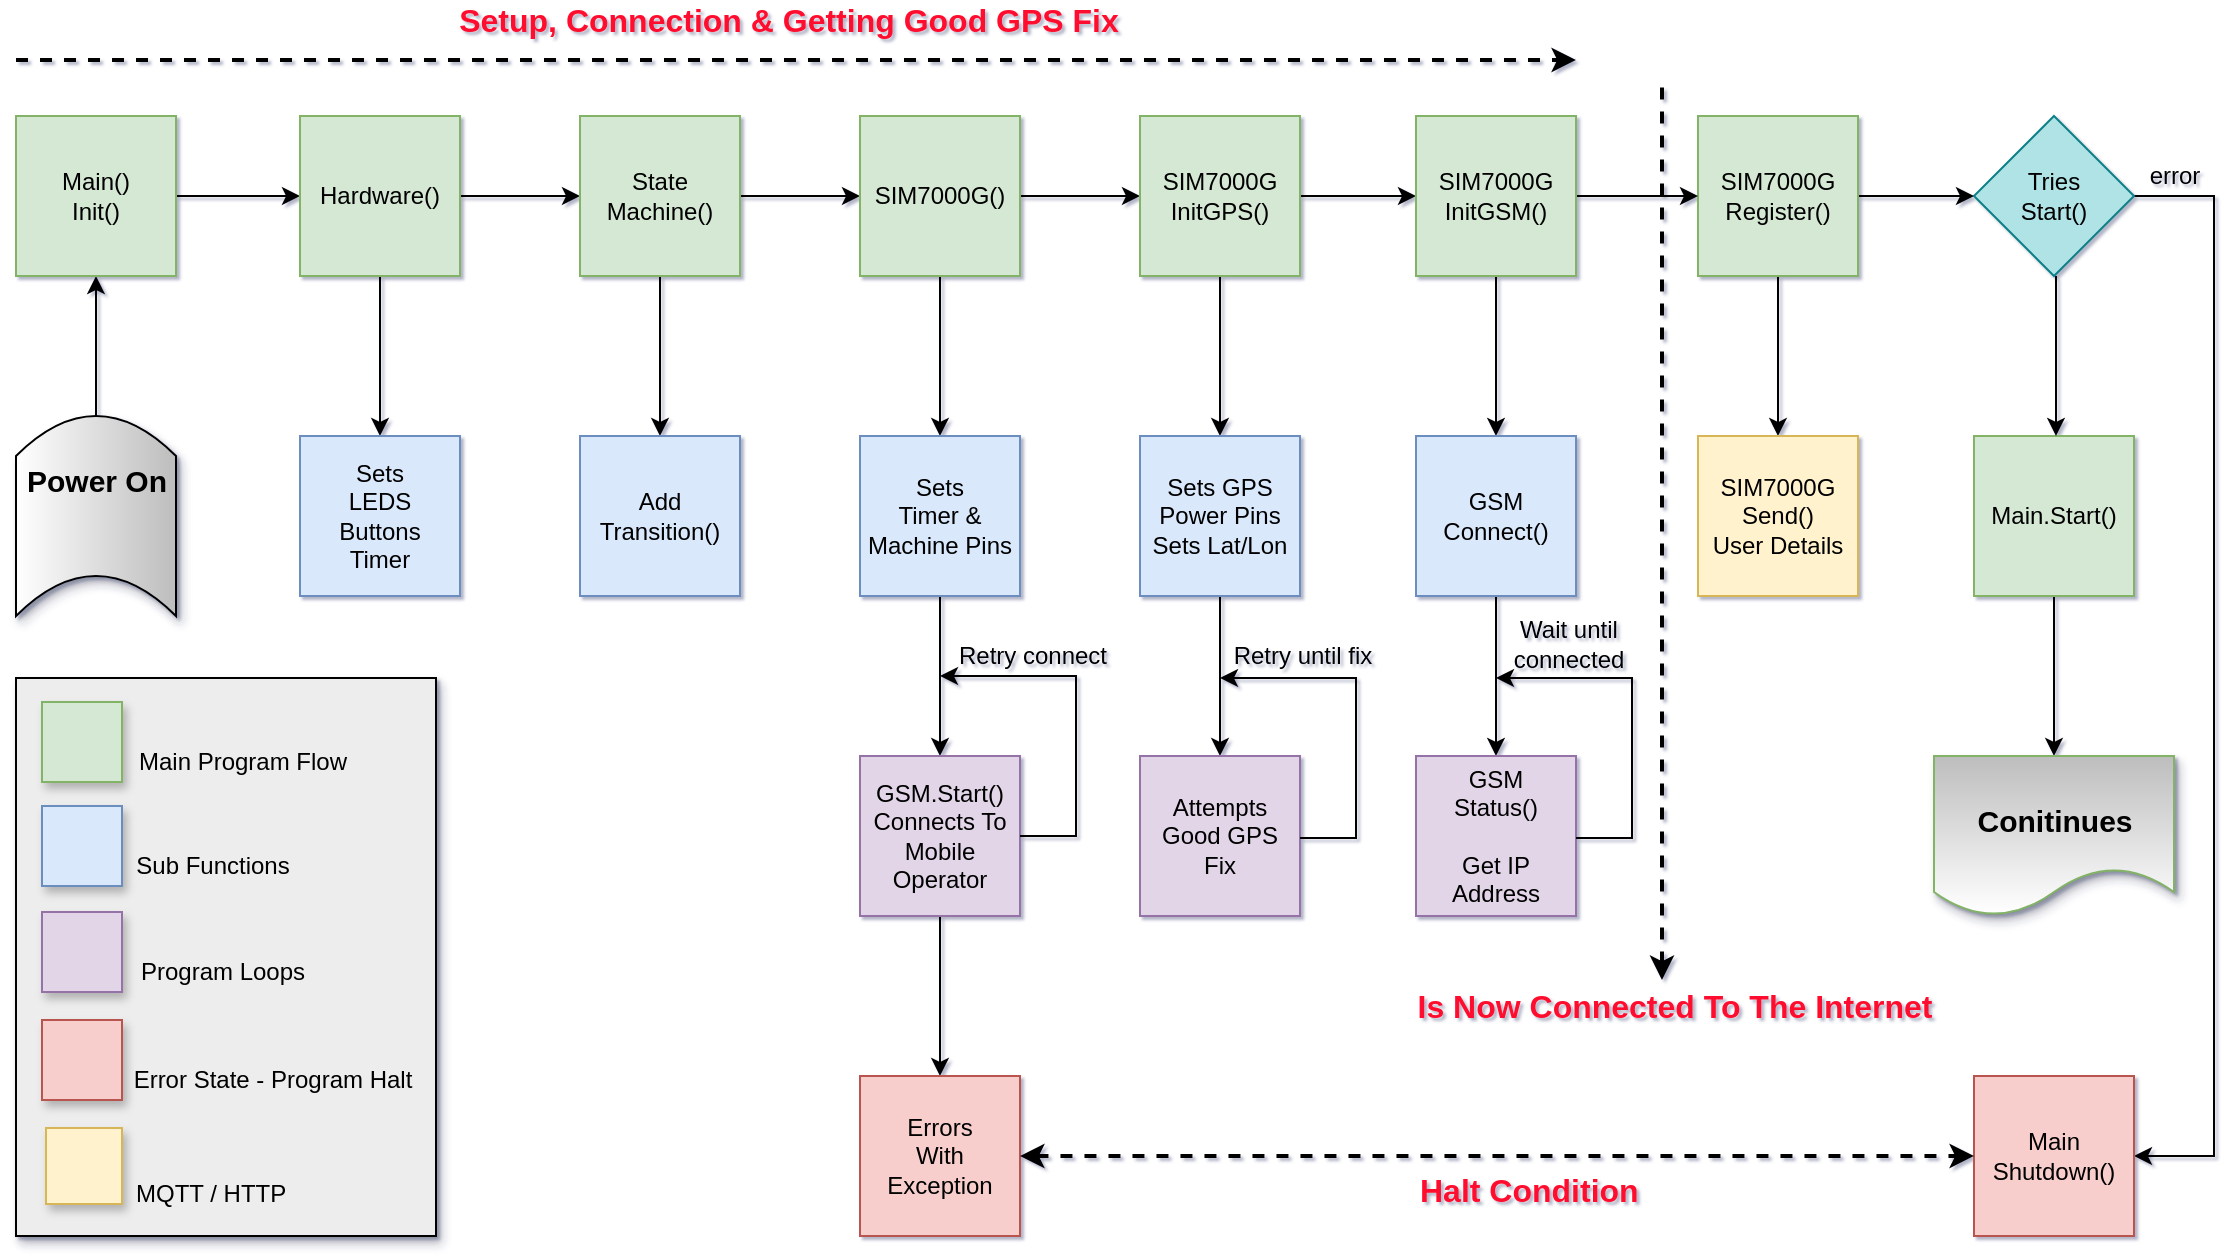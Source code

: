 <mxfile version="16.5.1" type="device"><diagram id="YP6MfUQKKnNm2DwwdcMG" name="Page-1"><mxGraphModel dx="1368" dy="878" grid="1" gridSize="10" guides="1" tooltips="1" connect="1" arrows="1" fold="1" page="1" pageScale="1" pageWidth="1169" pageHeight="827" math="0" shadow="1"><root><mxCell id="0"/><mxCell id="1" parent="0"/><mxCell id="TdlJrOMSgVkkrwS6ZZSj-27" value="" style="edgeStyle=orthogonalEdgeStyle;rounded=0;orthogonalLoop=1;jettySize=auto;html=1;fontSize=15;fontColor=#000000;startArrow=none;startFill=0;endArrow=classic;endFill=1;strokeColor=#000000;strokeWidth=1;" edge="1" parent="1" source="TdlJrOMSgVkkrwS6ZZSj-25" target="U00drlHAvI_l8ygT_lff-1"><mxGeometry relative="1" as="geometry"/></mxCell><mxCell id="TdlJrOMSgVkkrwS6ZZSj-25" value="" style="shape=dataStorage;whiteSpace=wrap;html=1;fixedSize=1;shadow=1;fontSize=15;fontColor=#000000;fillColor=#BDBDBD;gradientColor=#ffffff;rotation=90;" vertex="1" parent="1"><mxGeometry x="30" y="248" width="100" height="80" as="geometry"/></mxCell><mxCell id="TdlJrOMSgVkkrwS6ZZSj-10" value="" style="rounded=0;whiteSpace=wrap;html=1;fontSize=16;gradientColor=none;shadow=1;fillColor=#EDEDED;" vertex="1" parent="1"><mxGeometry x="40" y="369" width="210" height="279" as="geometry"/></mxCell><mxCell id="U00drlHAvI_l8ygT_lff-9" style="edgeStyle=orthogonalEdgeStyle;rounded=0;orthogonalLoop=1;jettySize=auto;html=1;entryX=0;entryY=0.5;entryDx=0;entryDy=0;" parent="1" source="U00drlHAvI_l8ygT_lff-1" target="U00drlHAvI_l8ygT_lff-7" edge="1"><mxGeometry relative="1" as="geometry"/></mxCell><mxCell id="U00drlHAvI_l8ygT_lff-1" value="Main()&lt;br&gt;Init()" style="whiteSpace=wrap;html=1;aspect=fixed;fillColor=#d5e8d4;strokeColor=#82b366;gradientColor=none;" parent="1" vertex="1"><mxGeometry x="40" y="88" width="80" height="80" as="geometry"/></mxCell><mxCell id="U00drlHAvI_l8ygT_lff-42" style="edgeStyle=orthogonalEdgeStyle;rounded=0;orthogonalLoop=1;jettySize=auto;html=1;" parent="1" source="U00drlHAvI_l8ygT_lff-2" edge="1"><mxGeometry relative="1" as="geometry"><mxPoint x="1059" y="408" as="targetPoint"/></mxGeometry></mxCell><mxCell id="U00drlHAvI_l8ygT_lff-2" value="Main.Start()" style="whiteSpace=wrap;html=1;aspect=fixed;fillColor=#d5e8d4;strokeColor=#82b366;" parent="1" vertex="1"><mxGeometry x="1019" y="248" width="80" height="80" as="geometry"/></mxCell><mxCell id="U00drlHAvI_l8ygT_lff-4" style="edgeStyle=orthogonalEdgeStyle;rounded=0;orthogonalLoop=1;jettySize=auto;html=1;entryX=0.5;entryY=0;entryDx=0;entryDy=0;" parent="1" edge="1"><mxGeometry relative="1" as="geometry"><mxPoint x="1060" y="168" as="sourcePoint"/><mxPoint x="1060" y="248" as="targetPoint"/></mxGeometry></mxCell><mxCell id="U00drlHAvI_l8ygT_lff-35" style="edgeStyle=orthogonalEdgeStyle;rounded=0;orthogonalLoop=1;jettySize=auto;html=1;entryX=1;entryY=0.5;entryDx=0;entryDy=0;" parent="1" source="U00drlHAvI_l8ygT_lff-3" target="U00drlHAvI_l8ygT_lff-34" edge="1"><mxGeometry relative="1" as="geometry"><Array as="points"><mxPoint x="1139" y="128"/><mxPoint x="1139" y="608"/></Array></mxGeometry></mxCell><mxCell id="U00drlHAvI_l8ygT_lff-3" value="Tries&lt;br&gt;Start()" style="rhombus;whiteSpace=wrap;html=1;fillColor=#b0e3e6;strokeColor=#0e8088;" parent="1" vertex="1"><mxGeometry x="1019" y="88" width="80" height="80" as="geometry"/></mxCell><mxCell id="U00drlHAvI_l8ygT_lff-6" value="error" style="text;html=1;align=center;verticalAlign=middle;resizable=0;points=[];autosize=1;strokeColor=none;fillColor=none;" parent="1" vertex="1"><mxGeometry x="1099" y="108" width="40" height="20" as="geometry"/></mxCell><mxCell id="U00drlHAvI_l8ygT_lff-10" style="edgeStyle=orthogonalEdgeStyle;rounded=0;orthogonalLoop=1;jettySize=auto;html=1;" parent="1" source="U00drlHAvI_l8ygT_lff-7" target="U00drlHAvI_l8ygT_lff-8" edge="1"><mxGeometry relative="1" as="geometry"/></mxCell><mxCell id="U00drlHAvI_l8ygT_lff-14" style="edgeStyle=orthogonalEdgeStyle;rounded=0;orthogonalLoop=1;jettySize=auto;html=1;entryX=0;entryY=0.5;entryDx=0;entryDy=0;" parent="1" source="U00drlHAvI_l8ygT_lff-7" target="U00drlHAvI_l8ygT_lff-11" edge="1"><mxGeometry relative="1" as="geometry"/></mxCell><mxCell id="U00drlHAvI_l8ygT_lff-7" value="Hardware()" style="whiteSpace=wrap;html=1;aspect=fixed;fillColor=#d5e8d4;strokeColor=#82b366;" parent="1" vertex="1"><mxGeometry x="182" y="88" width="80" height="80" as="geometry"/></mxCell><mxCell id="U00drlHAvI_l8ygT_lff-8" value="Sets&lt;br&gt;LEDS&lt;br&gt;Buttons&lt;br&gt;Timer" style="whiteSpace=wrap;html=1;aspect=fixed;fillColor=#dae8fc;strokeColor=#6c8ebf;" parent="1" vertex="1"><mxGeometry x="182" y="248" width="80" height="80" as="geometry"/></mxCell><mxCell id="U00drlHAvI_l8ygT_lff-13" style="edgeStyle=orthogonalEdgeStyle;rounded=0;orthogonalLoop=1;jettySize=auto;html=1;entryX=0.5;entryY=0;entryDx=0;entryDy=0;" parent="1" source="U00drlHAvI_l8ygT_lff-11" target="U00drlHAvI_l8ygT_lff-12" edge="1"><mxGeometry relative="1" as="geometry"/></mxCell><mxCell id="U00drlHAvI_l8ygT_lff-16" style="edgeStyle=orthogonalEdgeStyle;rounded=0;orthogonalLoop=1;jettySize=auto;html=1;entryX=0;entryY=0.5;entryDx=0;entryDy=0;" parent="1" source="U00drlHAvI_l8ygT_lff-11" target="U00drlHAvI_l8ygT_lff-15" edge="1"><mxGeometry relative="1" as="geometry"/></mxCell><mxCell id="U00drlHAvI_l8ygT_lff-11" value="State&lt;br&gt;Machine()" style="whiteSpace=wrap;html=1;aspect=fixed;fillColor=#d5e8d4;strokeColor=#82b366;" parent="1" vertex="1"><mxGeometry x="322" y="88" width="80" height="80" as="geometry"/></mxCell><mxCell id="U00drlHAvI_l8ygT_lff-12" value="Add&lt;br&gt;Transition()" style="whiteSpace=wrap;html=1;aspect=fixed;fillColor=#dae8fc;strokeColor=#6c8ebf;" parent="1" vertex="1"><mxGeometry x="322" y="248" width="80" height="80" as="geometry"/></mxCell><mxCell id="U00drlHAvI_l8ygT_lff-24" style="edgeStyle=orthogonalEdgeStyle;rounded=0;orthogonalLoop=1;jettySize=auto;html=1;exitX=0.5;exitY=1;exitDx=0;exitDy=0;entryX=0.5;entryY=0;entryDx=0;entryDy=0;" parent="1" source="U00drlHAvI_l8ygT_lff-15" target="U00drlHAvI_l8ygT_lff-17" edge="1"><mxGeometry relative="1" as="geometry"/></mxCell><mxCell id="U00drlHAvI_l8ygT_lff-26" style="edgeStyle=orthogonalEdgeStyle;rounded=0;orthogonalLoop=1;jettySize=auto;html=1;entryX=0;entryY=0.5;entryDx=0;entryDy=0;" parent="1" source="U00drlHAvI_l8ygT_lff-15" target="U00drlHAvI_l8ygT_lff-25" edge="1"><mxGeometry relative="1" as="geometry"/></mxCell><mxCell id="U00drlHAvI_l8ygT_lff-15" value="SIM7000G()" style="whiteSpace=wrap;html=1;aspect=fixed;fillColor=#d5e8d4;strokeColor=#82b366;" parent="1" vertex="1"><mxGeometry x="462" y="88" width="80" height="80" as="geometry"/></mxCell><mxCell id="U00drlHAvI_l8ygT_lff-19" style="edgeStyle=orthogonalEdgeStyle;rounded=0;orthogonalLoop=1;jettySize=auto;html=1;entryX=0.5;entryY=0;entryDx=0;entryDy=0;" parent="1" source="U00drlHAvI_l8ygT_lff-17" target="U00drlHAvI_l8ygT_lff-18" edge="1"><mxGeometry relative="1" as="geometry"/></mxCell><mxCell id="U00drlHAvI_l8ygT_lff-17" value="Sets&lt;br&gt;Timer &amp;amp;&lt;br&gt;Machine Pins" style="whiteSpace=wrap;html=1;aspect=fixed;fillColor=#dae8fc;strokeColor=#6c8ebf;" parent="1" vertex="1"><mxGeometry x="462" y="248" width="80" height="80" as="geometry"/></mxCell><mxCell id="U00drlHAvI_l8ygT_lff-23" style="edgeStyle=orthogonalEdgeStyle;rounded=0;orthogonalLoop=1;jettySize=auto;html=1;entryX=0.5;entryY=0;entryDx=0;entryDy=0;" parent="1" source="U00drlHAvI_l8ygT_lff-18" target="U00drlHAvI_l8ygT_lff-22" edge="1"><mxGeometry relative="1" as="geometry"/></mxCell><mxCell id="U00drlHAvI_l8ygT_lff-18" value="GSM.Start()&lt;br&gt;Connects To&lt;br&gt;Mobile&lt;br&gt;Operator" style="whiteSpace=wrap;html=1;aspect=fixed;fillColor=#e1d5e7;strokeColor=#9673a6;" parent="1" vertex="1"><mxGeometry x="462" y="408" width="80" height="80" as="geometry"/></mxCell><mxCell id="U00drlHAvI_l8ygT_lff-20" value="" style="endArrow=classic;html=1;rounded=0;exitX=1;exitY=0.5;exitDx=0;exitDy=0;" parent="1" source="U00drlHAvI_l8ygT_lff-18" edge="1"><mxGeometry width="50" height="50" relative="1" as="geometry"><mxPoint x="422" y="398" as="sourcePoint"/><mxPoint x="502" y="368" as="targetPoint"/><Array as="points"><mxPoint x="570" y="448"/><mxPoint x="570" y="418"/><mxPoint x="570" y="368"/></Array></mxGeometry></mxCell><mxCell id="U00drlHAvI_l8ygT_lff-21" value="Retry connect" style="text;html=1;align=center;verticalAlign=middle;resizable=0;points=[];autosize=1;strokeColor=none;fillColor=none;" parent="1" vertex="1"><mxGeometry x="503" y="348" width="90" height="20" as="geometry"/></mxCell><mxCell id="U00drlHAvI_l8ygT_lff-22" value="Errors&lt;br&gt;With&lt;br&gt;Exception" style="whiteSpace=wrap;html=1;aspect=fixed;fillColor=#f8cecc;strokeColor=#b85450;" parent="1" vertex="1"><mxGeometry x="462" y="568" width="80" height="80" as="geometry"/></mxCell><mxCell id="U00drlHAvI_l8ygT_lff-28" style="edgeStyle=orthogonalEdgeStyle;rounded=0;orthogonalLoop=1;jettySize=auto;html=1;entryX=0.5;entryY=0;entryDx=0;entryDy=0;" parent="1" source="U00drlHAvI_l8ygT_lff-25" target="U00drlHAvI_l8ygT_lff-27" edge="1"><mxGeometry relative="1" as="geometry"/></mxCell><mxCell id="Hc01yn0TxI8XJFy_XOo_-10" value="" style="edgeStyle=orthogonalEdgeStyle;rounded=0;orthogonalLoop=1;jettySize=auto;html=1;" parent="1" source="U00drlHAvI_l8ygT_lff-25" target="Hc01yn0TxI8XJFy_XOo_-4" edge="1"><mxGeometry relative="1" as="geometry"/></mxCell><mxCell id="U00drlHAvI_l8ygT_lff-25" value="SIM7000G&lt;br&gt;InitGPS()" style="whiteSpace=wrap;html=1;aspect=fixed;fillColor=#d5e8d4;strokeColor=#82b366;" parent="1" vertex="1"><mxGeometry x="602" y="88" width="80" height="80" as="geometry"/></mxCell><mxCell id="U00drlHAvI_l8ygT_lff-37" style="edgeStyle=orthogonalEdgeStyle;rounded=0;orthogonalLoop=1;jettySize=auto;html=1;entryX=0.5;entryY=0;entryDx=0;entryDy=0;" parent="1" source="U00drlHAvI_l8ygT_lff-27" target="U00drlHAvI_l8ygT_lff-36" edge="1"><mxGeometry relative="1" as="geometry"/></mxCell><mxCell id="U00drlHAvI_l8ygT_lff-27" value="Sets GPS&lt;br&gt;Power Pins&lt;br&gt;Sets Lat/Lon" style="whiteSpace=wrap;html=1;aspect=fixed;fillColor=#dae8fc;strokeColor=#6c8ebf;" parent="1" vertex="1"><mxGeometry x="602" y="248" width="80" height="80" as="geometry"/></mxCell><mxCell id="U00drlHAvI_l8ygT_lff-31" style="edgeStyle=orthogonalEdgeStyle;rounded=0;orthogonalLoop=1;jettySize=auto;html=1;entryX=0.5;entryY=0;entryDx=0;entryDy=0;" parent="1" source="U00drlHAvI_l8ygT_lff-29" target="U00drlHAvI_l8ygT_lff-30" edge="1"><mxGeometry relative="1" as="geometry"/></mxCell><mxCell id="U00drlHAvI_l8ygT_lff-33" style="edgeStyle=orthogonalEdgeStyle;rounded=0;orthogonalLoop=1;jettySize=auto;html=1;entryX=0;entryY=0.5;entryDx=0;entryDy=0;" parent="1" source="U00drlHAvI_l8ygT_lff-29" target="U00drlHAvI_l8ygT_lff-3" edge="1"><mxGeometry relative="1" as="geometry"/></mxCell><mxCell id="U00drlHAvI_l8ygT_lff-29" value="SIM7000G&lt;br&gt;Register()" style="whiteSpace=wrap;html=1;aspect=fixed;fillColor=#d5e8d4;strokeColor=#82b366;" parent="1" vertex="1"><mxGeometry x="881" y="88" width="80" height="80" as="geometry"/></mxCell><mxCell id="U00drlHAvI_l8ygT_lff-30" value="SIM7000G&lt;br&gt;Send()&lt;br&gt;User Details" style="whiteSpace=wrap;html=1;aspect=fixed;fillColor=#fff2cc;strokeColor=#d6b656;" parent="1" vertex="1"><mxGeometry x="881" y="248" width="80" height="80" as="geometry"/></mxCell><mxCell id="U00drlHAvI_l8ygT_lff-34" value="Main&lt;br&gt;Shutdown()" style="whiteSpace=wrap;html=1;aspect=fixed;fillColor=#f8cecc;strokeColor=#b85450;" parent="1" vertex="1"><mxGeometry x="1019" y="568" width="80" height="80" as="geometry"/></mxCell><mxCell id="U00drlHAvI_l8ygT_lff-36" value="Attempts&lt;br&gt;Good GPS&lt;br&gt;Fix" style="whiteSpace=wrap;html=1;aspect=fixed;fillColor=#e1d5e7;strokeColor=#9673a6;" parent="1" vertex="1"><mxGeometry x="602" y="408" width="80" height="80" as="geometry"/></mxCell><mxCell id="U00drlHAvI_l8ygT_lff-41" value="Retry until fix" style="text;html=1;align=center;verticalAlign=middle;resizable=0;points=[];autosize=1;strokeColor=none;fillColor=none;" parent="1" vertex="1"><mxGeometry x="643" y="348" width="80" height="20" as="geometry"/></mxCell><mxCell id="Hc01yn0TxI8XJFy_XOo_-3" value="" style="endArrow=classic;html=1;rounded=0;exitX=1;exitY=0.5;exitDx=0;exitDy=0;" parent="1" edge="1"><mxGeometry width="50" height="50" relative="1" as="geometry"><mxPoint x="682" y="449" as="sourcePoint"/><mxPoint x="642" y="369" as="targetPoint"/><Array as="points"><mxPoint x="710" y="449"/><mxPoint x="710" y="419"/><mxPoint x="710" y="369"/></Array></mxGeometry></mxCell><mxCell id="Hc01yn0TxI8XJFy_XOo_-9" value="" style="edgeStyle=orthogonalEdgeStyle;rounded=0;orthogonalLoop=1;jettySize=auto;html=1;" parent="1" source="Hc01yn0TxI8XJFy_XOo_-4" target="Hc01yn0TxI8XJFy_XOo_-5" edge="1"><mxGeometry relative="1" as="geometry"/></mxCell><mxCell id="Hc01yn0TxI8XJFy_XOo_-11" value="" style="edgeStyle=orthogonalEdgeStyle;rounded=0;orthogonalLoop=1;jettySize=auto;html=1;" parent="1" source="Hc01yn0TxI8XJFy_XOo_-4" target="U00drlHAvI_l8ygT_lff-29" edge="1"><mxGeometry relative="1" as="geometry"/></mxCell><mxCell id="Hc01yn0TxI8XJFy_XOo_-4" value="SIM7000G&lt;br&gt;InitGSM()" style="whiteSpace=wrap;html=1;aspect=fixed;fillColor=#d5e8d4;strokeColor=#82b366;" parent="1" vertex="1"><mxGeometry x="740" y="88" width="80" height="80" as="geometry"/></mxCell><mxCell id="Hc01yn0TxI8XJFy_XOo_-12" value="" style="edgeStyle=orthogonalEdgeStyle;rounded=0;orthogonalLoop=1;jettySize=auto;html=1;" parent="1" source="Hc01yn0TxI8XJFy_XOo_-5" target="Hc01yn0TxI8XJFy_XOo_-6" edge="1"><mxGeometry relative="1" as="geometry"/></mxCell><mxCell id="Hc01yn0TxI8XJFy_XOo_-5" value="GSM&lt;br&gt;Connect()" style="whiteSpace=wrap;html=1;aspect=fixed;fillColor=#dae8fc;strokeColor=#6c8ebf;" parent="1" vertex="1"><mxGeometry x="740" y="248" width="80" height="80" as="geometry"/></mxCell><mxCell id="Hc01yn0TxI8XJFy_XOo_-6" value="GSM&lt;br&gt;Status()&lt;br&gt;&lt;br&gt;Get IP Address" style="whiteSpace=wrap;html=1;aspect=fixed;fillColor=#e1d5e7;strokeColor=#9673a6;" parent="1" vertex="1"><mxGeometry x="740" y="408" width="80" height="80" as="geometry"/></mxCell><mxCell id="Hc01yn0TxI8XJFy_XOo_-7" value="Wait until&lt;br&gt;connected" style="text;html=1;align=center;verticalAlign=middle;resizable=0;points=[];autosize=1;strokeColor=none;fillColor=none;" parent="1" vertex="1"><mxGeometry x="781" y="337" width="70" height="30" as="geometry"/></mxCell><mxCell id="Hc01yn0TxI8XJFy_XOo_-8" value="" style="endArrow=classic;html=1;rounded=0;exitX=1;exitY=0.5;exitDx=0;exitDy=0;" parent="1" edge="1"><mxGeometry width="50" height="50" relative="1" as="geometry"><mxPoint x="820" y="449" as="sourcePoint"/><mxPoint x="780" y="369" as="targetPoint"/><Array as="points"><mxPoint x="848" y="449"/><mxPoint x="848" y="419"/><mxPoint x="848" y="369"/></Array></mxGeometry></mxCell><mxCell id="Hc01yn0TxI8XJFy_XOo_-14" value="" style="endArrow=none;dashed=1;html=1;rounded=0;strokeWidth=2;strokeColor=#000000;endFill=0;startArrow=classic;startFill=1;" parent="1" edge="1"><mxGeometry width="50" height="50" relative="1" as="geometry"><mxPoint x="863" y="520" as="sourcePoint"/><mxPoint x="863" y="68" as="targetPoint"/></mxGeometry></mxCell><mxCell id="Hc01yn0TxI8XJFy_XOo_-15" value="&lt;font style=&quot;font-size: 16px&quot; color=&quot;#ff0d2d&quot;&gt;&lt;b&gt;Is Now Connected To The Internet&lt;/b&gt;&lt;/font&gt;" style="text;html=1;align=center;verticalAlign=middle;resizable=0;points=[];autosize=1;strokeColor=none;fillColor=none;" parent="1" vertex="1"><mxGeometry x="734" y="522.5" width="270" height="20" as="geometry"/></mxCell><mxCell id="Hc01yn0TxI8XJFy_XOo_-16" value="" style="endArrow=classic;dashed=1;html=1;rounded=0;fontSize=16;fontColor=#FF0D2D;strokeColor=#000000;strokeWidth=2;startArrow=none;startFill=0;endFill=1;" parent="1" edge="1"><mxGeometry width="50" height="50" relative="1" as="geometry"><mxPoint x="40" y="60" as="sourcePoint"/><mxPoint x="820" y="60" as="targetPoint"/></mxGeometry></mxCell><mxCell id="Hc01yn0TxI8XJFy_XOo_-17" value="&lt;font style=&quot;font-size: 16px&quot; color=&quot;#ff0d2d&quot;&gt;&lt;b&gt;Setup, Connection &amp;amp; Getting Good GPS Fix&lt;/b&gt;&lt;/font&gt;" style="text;html=1;align=center;verticalAlign=middle;resizable=0;points=[];autosize=1;strokeColor=none;fillColor=none;" parent="1" vertex="1"><mxGeometry x="251" y="30" width="350" height="20" as="geometry"/></mxCell><mxCell id="TdlJrOMSgVkkrwS6ZZSj-1" value="" style="whiteSpace=wrap;html=1;aspect=fixed;fillColor=#d5e8d4;strokeColor=#82b366;shadow=1;" vertex="1" parent="1"><mxGeometry x="53" y="381" width="40" height="40" as="geometry"/></mxCell><mxCell id="TdlJrOMSgVkkrwS6ZZSj-2" value="" style="whiteSpace=wrap;html=1;aspect=fixed;fillColor=#dae8fc;strokeColor=#6c8ebf;shadow=1;" vertex="1" parent="1"><mxGeometry x="53" y="433" width="40" height="40" as="geometry"/></mxCell><mxCell id="TdlJrOMSgVkkrwS6ZZSj-3" value="" style="whiteSpace=wrap;html=1;aspect=fixed;fillColor=#e1d5e7;strokeColor=#9673a6;shadow=1;" vertex="1" parent="1"><mxGeometry x="53" y="486" width="40" height="40" as="geometry"/></mxCell><mxCell id="TdlJrOMSgVkkrwS6ZZSj-4" value="" style="whiteSpace=wrap;html=1;aspect=fixed;fillColor=#f8cecc;strokeColor=#b85450;shadow=1;" vertex="1" parent="1"><mxGeometry x="53" y="540" width="40" height="40" as="geometry"/></mxCell><mxCell id="TdlJrOMSgVkkrwS6ZZSj-5" value="Main Program Flow" style="text;html=1;align=center;verticalAlign=middle;resizable=0;points=[];autosize=1;strokeColor=none;fillColor=none;" vertex="1" parent="1"><mxGeometry x="93" y="401" width="120" height="20" as="geometry"/></mxCell><mxCell id="TdlJrOMSgVkkrwS6ZZSj-6" value="Sub Functions" style="text;html=1;align=center;verticalAlign=middle;resizable=0;points=[];autosize=1;strokeColor=none;fillColor=none;" vertex="1" parent="1"><mxGeometry x="93" y="453" width="90" height="20" as="geometry"/></mxCell><mxCell id="TdlJrOMSgVkkrwS6ZZSj-7" value="Program Loops" style="text;html=1;align=center;verticalAlign=middle;resizable=0;points=[];autosize=1;strokeColor=none;fillColor=none;" vertex="1" parent="1"><mxGeometry x="93" y="506" width="100" height="20" as="geometry"/></mxCell><mxCell id="TdlJrOMSgVkkrwS6ZZSj-8" value="Error State - Program Halt" style="text;html=1;align=center;verticalAlign=middle;resizable=0;points=[];autosize=1;strokeColor=none;fillColor=none;" vertex="1" parent="1"><mxGeometry x="93" y="560" width="150" height="20" as="geometry"/></mxCell><mxCell id="TdlJrOMSgVkkrwS6ZZSj-11" value="" style="whiteSpace=wrap;html=1;aspect=fixed;shadow=1;fontSize=16;fillColor=#fff2cc;strokeColor=#d6b656;" vertex="1" parent="1"><mxGeometry x="55" y="594" width="38" height="38" as="geometry"/></mxCell><mxCell id="TdlJrOMSgVkkrwS6ZZSj-13" value="&lt;font style=&quot;font-size: 12px&quot;&gt;MQTT / HTTP&lt;/font&gt;" style="text;html=1;align=left;verticalAlign=middle;resizable=0;points=[];autosize=1;strokeColor=none;fillColor=none;fontSize=15;" vertex="1" parent="1"><mxGeometry x="98" y="615" width="90" height="20" as="geometry"/></mxCell><mxCell id="TdlJrOMSgVkkrwS6ZZSj-15" value="" style="endArrow=classic;dashed=1;html=1;rounded=0;fontSize=16;fontColor=#FF0D2D;strokeColor=#000000;strokeWidth=2;startArrow=classic;startFill=1;endFill=1;exitX=1;exitY=0.5;exitDx=0;exitDy=0;entryX=0;entryY=0.5;entryDx=0;entryDy=0;" edge="1" parent="1" source="U00drlHAvI_l8ygT_lff-22" target="U00drlHAvI_l8ygT_lff-34"><mxGeometry width="50" height="50" relative="1" as="geometry"><mxPoint x="462" y="704" as="sourcePoint"/><mxPoint x="1100" y="704" as="targetPoint"/></mxGeometry></mxCell><mxCell id="TdlJrOMSgVkkrwS6ZZSj-16" value="&lt;b&gt;&lt;font style=&quot;font-size: 16px&quot; color=&quot;#ff0d2d&quot;&gt;Halt Condition&lt;/font&gt;&lt;/b&gt;" style="text;html=1;align=left;verticalAlign=middle;resizable=0;points=[];autosize=1;strokeColor=none;fillColor=none;fontSize=15;shadow=1;" vertex="1" parent="1"><mxGeometry x="740" y="615" width="120" height="20" as="geometry"/></mxCell><mxCell id="TdlJrOMSgVkkrwS6ZZSj-17" value="" style="shape=document;whiteSpace=wrap;html=1;boundedLbl=1;shadow=1;fontSize=12;fillColor=#BDBDBD;strokeColor=#82b366;gradientColor=#ffffff;" vertex="1" parent="1"><mxGeometry x="999" y="408" width="120" height="80" as="geometry"/></mxCell><mxCell id="TdlJrOMSgVkkrwS6ZZSj-18" value="&lt;b&gt;Conitinues&lt;/b&gt;" style="text;html=1;align=center;verticalAlign=middle;resizable=0;points=[];autosize=1;strokeColor=none;fillColor=none;fontSize=15;fontColor=#000000;" vertex="1" parent="1"><mxGeometry x="1014" y="430" width="90" height="20" as="geometry"/></mxCell><mxCell id="U00drlHAvI_l8ygT_lff-44" value="&lt;b style=&quot;font-size: 15px;&quot;&gt;&lt;font style=&quot;font-size: 15px;&quot;&gt;Power On&lt;/font&gt;&lt;/b&gt;" style="text;html=1;align=center;verticalAlign=middle;resizable=0;points=[];autosize=1;strokeColor=none;fillColor=none;fontSize=15;" parent="1" vertex="1"><mxGeometry x="35" y="260" width="90" height="20" as="geometry"/></mxCell></root></mxGraphModel></diagram></mxfile>